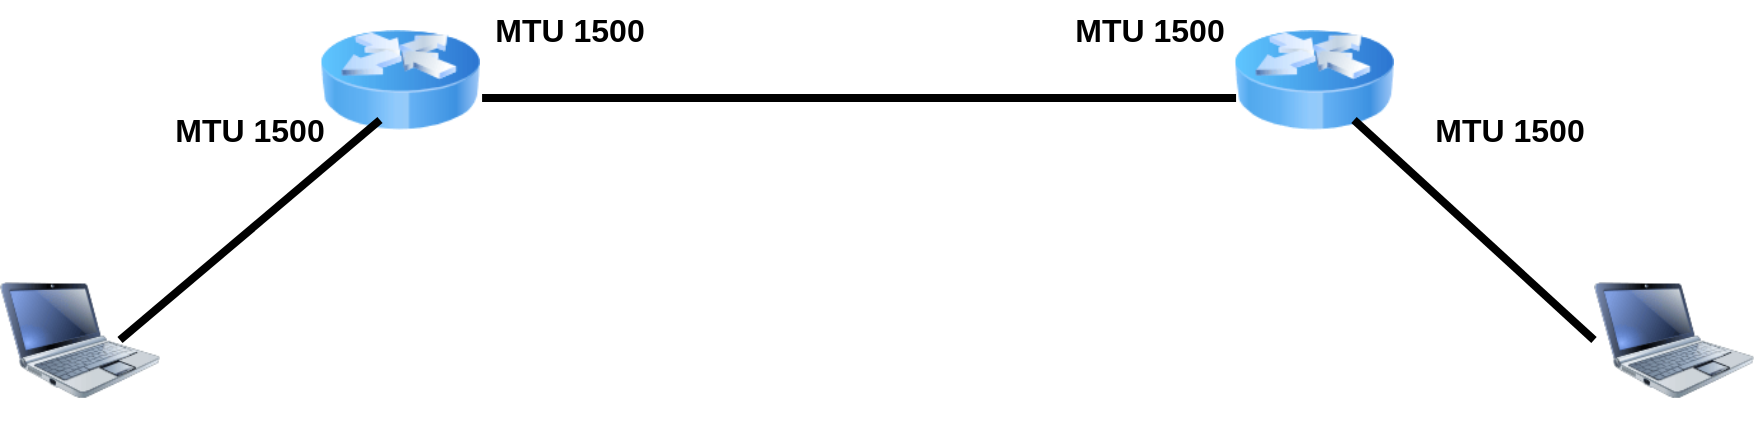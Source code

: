 <mxfile version="24.0.4" type="device">
  <diagram name="Página-1" id="5nc2uqD75pJNyqpq4T2S">
    <mxGraphModel dx="2021" dy="716" grid="1" gridSize="10" guides="1" tooltips="1" connect="1" arrows="1" fold="1" page="1" pageScale="1" pageWidth="827" pageHeight="1169" math="0" shadow="0">
      <root>
        <mxCell id="0" />
        <mxCell id="1" parent="0" />
        <mxCell id="zQqOxH6t-eHAAriKxPJr-6" value="" style="image;html=1;image=img/lib/clip_art/networking/Router_Icon_128x128.png" vertex="1" parent="1">
          <mxGeometry x="110" y="190" width="80" height="80" as="geometry" />
        </mxCell>
        <mxCell id="zQqOxH6t-eHAAriKxPJr-7" value="" style="image;html=1;image=img/lib/clip_art/networking/Router_Icon_128x128.png" vertex="1" parent="1">
          <mxGeometry x="567" y="190" width="80" height="80" as="geometry" />
        </mxCell>
        <mxCell id="zQqOxH6t-eHAAriKxPJr-9" value="" style="image;html=1;image=img/lib/clip_art/computers/Netbook_128x128.png" vertex="1" parent="1">
          <mxGeometry x="-50" y="320" width="80" height="80" as="geometry" />
        </mxCell>
        <mxCell id="zQqOxH6t-eHAAriKxPJr-10" value="" style="image;html=1;image=img/lib/clip_art/computers/Netbook_128x128.png" vertex="1" parent="1">
          <mxGeometry x="747" y="320" width="80" height="80" as="geometry" />
        </mxCell>
        <mxCell id="zQqOxH6t-eHAAriKxPJr-11" value="" style="endArrow=none;html=1;rounded=0;strokeWidth=4;exitX=1.013;exitY=0.613;exitDx=0;exitDy=0;exitPerimeter=0;entryX=0.013;entryY=0.613;entryDx=0;entryDy=0;entryPerimeter=0;" edge="1" parent="1" source="zQqOxH6t-eHAAriKxPJr-6" target="zQqOxH6t-eHAAriKxPJr-7">
          <mxGeometry width="50" height="50" relative="1" as="geometry">
            <mxPoint x="360" y="350" as="sourcePoint" />
            <mxPoint x="440" y="350" as="targetPoint" />
          </mxGeometry>
        </mxCell>
        <mxCell id="zQqOxH6t-eHAAriKxPJr-12" value="" style="endArrow=none;html=1;rounded=0;strokeWidth=4;" edge="1" parent="1">
          <mxGeometry width="50" height="50" relative="1" as="geometry">
            <mxPoint x="10" y="360" as="sourcePoint" />
            <mxPoint x="140" y="250" as="targetPoint" />
          </mxGeometry>
        </mxCell>
        <mxCell id="zQqOxH6t-eHAAriKxPJr-13" value="" style="endArrow=none;html=1;rounded=0;strokeWidth=4;exitX=0;exitY=0.5;exitDx=0;exitDy=0;" edge="1" parent="1" source="zQqOxH6t-eHAAriKxPJr-10">
          <mxGeometry width="50" height="50" relative="1" as="geometry">
            <mxPoint x="717" y="360" as="sourcePoint" />
            <mxPoint x="627" y="250" as="targetPoint" />
          </mxGeometry>
        </mxCell>
        <mxCell id="zQqOxH6t-eHAAriKxPJr-14" value="MTU 1500" style="text;html=1;strokeColor=none;fillColor=none;align=center;verticalAlign=middle;whiteSpace=wrap;rounded=0;fontSize=16;fontStyle=1" vertex="1" parent="1">
          <mxGeometry x="150" y="190" width="170" height="30" as="geometry" />
        </mxCell>
        <mxCell id="zQqOxH6t-eHAAriKxPJr-15" value="MTU 1500" style="text;html=1;strokeColor=none;fillColor=none;align=center;verticalAlign=middle;whiteSpace=wrap;rounded=0;fontSize=16;fontStyle=1" vertex="1" parent="1">
          <mxGeometry x="440" y="190" width="170" height="30" as="geometry" />
        </mxCell>
        <mxCell id="zQqOxH6t-eHAAriKxPJr-16" value="MTU 1500" style="text;html=1;strokeColor=none;fillColor=none;align=center;verticalAlign=middle;whiteSpace=wrap;rounded=0;fontSize=16;fontStyle=1" vertex="1" parent="1">
          <mxGeometry x="-10" y="240" width="170" height="30" as="geometry" />
        </mxCell>
        <mxCell id="zQqOxH6t-eHAAriKxPJr-17" value="MTU 1500" style="text;html=1;strokeColor=none;fillColor=none;align=center;verticalAlign=middle;whiteSpace=wrap;rounded=0;fontSize=16;fontStyle=1" vertex="1" parent="1">
          <mxGeometry x="620" y="240" width="170" height="30" as="geometry" />
        </mxCell>
      </root>
    </mxGraphModel>
  </diagram>
</mxfile>
